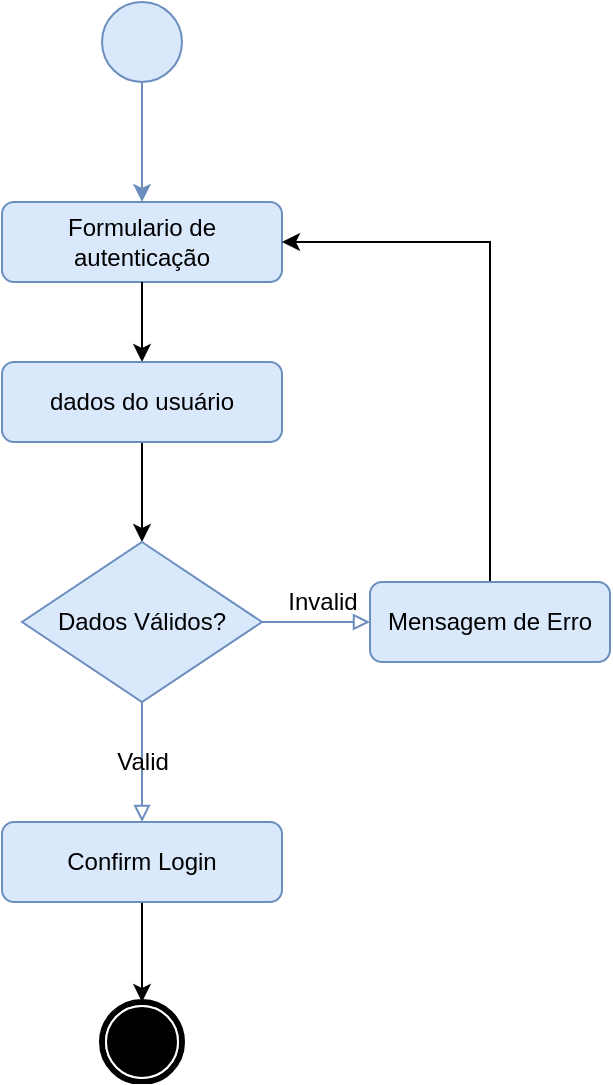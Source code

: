 <mxfile version="27.0.9" pages="5">
  <diagram id="C5RBs43oDa-KdzZeNtuy" name="atv-auth">
    <mxGraphModel dx="1426" dy="704" grid="1" gridSize="10" guides="1" tooltips="1" connect="1" arrows="1" fold="1" page="1" pageScale="1" pageWidth="827" pageHeight="1169" background="#ffffff" math="0" shadow="0">
      <root>
        <mxCell id="WIyWlLk6GJQsqaUBKTNV-0" />
        <mxCell id="WIyWlLk6GJQsqaUBKTNV-1" parent="WIyWlLk6GJQsqaUBKTNV-0" />
        <mxCell id="bSAjfXa_9U6UZA8T72D7-0" value="" style="edgeStyle=orthogonalEdgeStyle;rounded=0;orthogonalLoop=1;jettySize=auto;html=1;" edge="1" parent="WIyWlLk6GJQsqaUBKTNV-1" source="bSAjfXa_9U6UZA8T72D7-2" target="bSAjfXa_9U6UZA8T72D7-3">
          <mxGeometry relative="1" as="geometry" />
        </mxCell>
        <mxCell id="bSAjfXa_9U6UZA8T72D7-1" value="Formulario de autenticação" style="rounded=1;whiteSpace=wrap;html=1;fontSize=12;strokeWidth=1;shadow=0;labelBackgroundColor=none;fillColor=#dae8fc;strokeColor=#6c8ebf;" vertex="1" parent="WIyWlLk6GJQsqaUBKTNV-1">
          <mxGeometry x="310" y="170" width="140" height="40" as="geometry" />
        </mxCell>
        <mxCell id="bSAjfXa_9U6UZA8T72D7-3" value="Dados Válidos?" style="rhombus;whiteSpace=wrap;html=1;shadow=0;fontSize=12;align=center;strokeWidth=1;labelBackgroundColor=none;fillColor=#dae8fc;strokeColor=#6c8ebf;" vertex="1" parent="WIyWlLk6GJQsqaUBKTNV-1">
          <mxGeometry x="320" y="340" width="120" height="80" as="geometry" />
        </mxCell>
        <mxCell id="bSAjfXa_9U6UZA8T72D7-5" style="rounded=0;orthogonalLoop=1;jettySize=auto;html=1;edgeStyle=orthogonalEdgeStyle;" edge="1" parent="WIyWlLk6GJQsqaUBKTNV-1" source="bSAjfXa_9U6UZA8T72D7-6" target="bSAjfXa_9U6UZA8T72D7-14">
          <mxGeometry relative="1" as="geometry" />
        </mxCell>
        <mxCell id="bSAjfXa_9U6UZA8T72D7-6" value="Confirm Login" style="rounded=1;whiteSpace=wrap;html=1;fontSize=12;strokeWidth=1;shadow=0;labelBackgroundColor=none;fillColor=#dae8fc;strokeColor=#6c8ebf;" vertex="1" parent="WIyWlLk6GJQsqaUBKTNV-1">
          <mxGeometry x="310" y="480" width="140" height="40" as="geometry" />
        </mxCell>
        <mxCell id="bSAjfXa_9U6UZA8T72D7-7" style="edgeStyle=elbowEdgeStyle;rounded=0;orthogonalLoop=1;jettySize=auto;html=1;entryX=1;entryY=0.5;entryDx=0;entryDy=0;exitX=0.5;exitY=0;exitDx=0;exitDy=0;" edge="1" parent="WIyWlLk6GJQsqaUBKTNV-1" source="bSAjfXa_9U6UZA8T72D7-8" target="bSAjfXa_9U6UZA8T72D7-1">
          <mxGeometry relative="1" as="geometry">
            <Array as="points">
              <mxPoint x="554" y="260" />
            </Array>
          </mxGeometry>
        </mxCell>
        <mxCell id="bSAjfXa_9U6UZA8T72D7-8" value="Mensagem de Erro" style="rounded=1;whiteSpace=wrap;html=1;fontSize=12;strokeWidth=1;shadow=0;labelBackgroundColor=none;fillColor=#dae8fc;strokeColor=#6c8ebf;" vertex="1" parent="WIyWlLk6GJQsqaUBKTNV-1">
          <mxGeometry x="494" y="360" width="120" height="40" as="geometry" />
        </mxCell>
        <mxCell id="bSAjfXa_9U6UZA8T72D7-10" value="Valid" style="edgeStyle=orthogonalEdgeStyle;rounded=0;html=1;endArrow=block;endFill=0;fontSize=12;labelBackgroundColor=none;fontColor=default;fillColor=#dae8fc;strokeColor=#6c8ebf;entryX=0.5;entryY=0;entryDx=0;entryDy=0;" edge="1" parent="WIyWlLk6GJQsqaUBKTNV-1" source="bSAjfXa_9U6UZA8T72D7-3" target="bSAjfXa_9U6UZA8T72D7-6">
          <mxGeometry relative="1" as="geometry">
            <mxPoint x="380" y="480" as="targetPoint" />
          </mxGeometry>
        </mxCell>
        <mxCell id="bSAjfXa_9U6UZA8T72D7-11" value="Invalid" style="edgeStyle=orthogonalEdgeStyle;rounded=0;html=1;endArrow=block;endFill=0;fontSize=12;labelBackgroundColor=none;fontColor=default;fillColor=#dae8fc;strokeColor=#6c8ebf;" edge="1" parent="WIyWlLk6GJQsqaUBKTNV-1" source="bSAjfXa_9U6UZA8T72D7-3" target="bSAjfXa_9U6UZA8T72D7-8">
          <mxGeometry x="0.091" y="10" relative="1" as="geometry">
            <mxPoint x="440" y="370" as="targetPoint" />
            <mxPoint as="offset" />
          </mxGeometry>
        </mxCell>
        <mxCell id="bSAjfXa_9U6UZA8T72D7-13" style="edgeStyle=orthogonalEdgeStyle;rounded=0;orthogonalLoop=1;jettySize=auto;html=1;entryX=0.5;entryY=0;entryDx=0;entryDy=0;fontColor=default;labelBackgroundColor=none;fillColor=#dae8fc;strokeColor=#6c8ebf;" edge="1" parent="WIyWlLk6GJQsqaUBKTNV-1" target="bSAjfXa_9U6UZA8T72D7-1" source="IKPxsDCKYolab9JdzTfo-0">
          <mxGeometry relative="1" as="geometry">
            <mxPoint x="380" y="130" as="sourcePoint" />
          </mxGeometry>
        </mxCell>
        <mxCell id="bSAjfXa_9U6UZA8T72D7-14" value="" style="shape=mxgraph.bpmn.shape;html=1;verticalLabelPosition=bottom;labelBackgroundColor=#ffffff;verticalAlign=top;perimeter=ellipsePerimeter;outline=end;symbol=terminate;rounded=1;shadow=0;comic=0;strokeWidth=1;fontFamily=Verdana;fontSize=12;align=center;" vertex="1" parent="WIyWlLk6GJQsqaUBKTNV-1">
          <mxGeometry x="360" y="570" width="40" height="40" as="geometry" />
        </mxCell>
        <mxCell id="IKPxsDCKYolab9JdzTfo-0" value="" style="ellipse;whiteSpace=wrap;html=1;rounded=1;shadow=0;comic=0;labelBackgroundColor=none;strokeWidth=1;fontFamily=Verdana;fontSize=12;align=center;fillColor=#dae8fc;strokeColor=#6c8ebf;" vertex="1" parent="WIyWlLk6GJQsqaUBKTNV-1">
          <mxGeometry x="360" y="70" width="40" height="40" as="geometry" />
        </mxCell>
        <mxCell id="IKPxsDCKYolab9JdzTfo-2" value="" style="edgeStyle=orthogonalEdgeStyle;rounded=0;orthogonalLoop=1;jettySize=auto;html=1;" edge="1" parent="WIyWlLk6GJQsqaUBKTNV-1" source="bSAjfXa_9U6UZA8T72D7-1" target="bSAjfXa_9U6UZA8T72D7-2">
          <mxGeometry relative="1" as="geometry">
            <mxPoint x="380" y="210" as="sourcePoint" />
            <mxPoint x="380" y="340" as="targetPoint" />
          </mxGeometry>
        </mxCell>
        <mxCell id="bSAjfXa_9U6UZA8T72D7-2" value="dados do usuário" style="rounded=1;whiteSpace=wrap;html=1;fontSize=12;strokeWidth=1;shadow=0;labelBackgroundColor=none;fillColor=#dae8fc;strokeColor=#6c8ebf;" vertex="1" parent="WIyWlLk6GJQsqaUBKTNV-1">
          <mxGeometry x="310" y="250" width="140" height="40" as="geometry" />
        </mxCell>
      </root>
    </mxGraphModel>
  </diagram>
  <diagram name="atv-consultar-propriedade" id="CNWPi1qb63PPgJuq67rM">
    <mxGraphModel dx="930" dy="704" grid="1" gridSize="10" guides="1" tooltips="1" connect="1" arrows="1" fold="1" page="1" pageScale="1" pageWidth="827" pageHeight="1169" background="#ffffff" math="0" shadow="0">
      <root>
        <mxCell id="JKruZCnDplDSOGpnMABG-0" />
        <mxCell id="JKruZCnDplDSOGpnMABG-1" parent="JKruZCnDplDSOGpnMABG-0" />
        <mxCell id="JKruZCnDplDSOGpnMABG-2" value="" style="edgeStyle=orthogonalEdgeStyle;rounded=0;orthogonalLoop=1;jettySize=auto;html=1;" edge="1" parent="JKruZCnDplDSOGpnMABG-1" source="JKruZCnDplDSOGpnMABG-15" target="JKruZCnDplDSOGpnMABG-4">
          <mxGeometry relative="1" as="geometry" />
        </mxCell>
        <mxCell id="JKruZCnDplDSOGpnMABG-3" value="Acesso ao menu de consulta" style="rounded=1;whiteSpace=wrap;html=1;fontSize=12;strokeWidth=1;shadow=0;labelBackgroundColor=none;fillColor=#dae8fc;strokeColor=#6c8ebf;" vertex="1" parent="JKruZCnDplDSOGpnMABG-1">
          <mxGeometry x="290" y="180" width="140" height="40" as="geometry" />
        </mxCell>
        <mxCell id="JKruZCnDplDSOGpnMABG-4" value="Admnistrador?" style="rhombus;whiteSpace=wrap;html=1;shadow=0;fontSize=12;align=center;strokeWidth=1;labelBackgroundColor=none;fillColor=#dae8fc;strokeColor=#6c8ebf;" vertex="1" parent="JKruZCnDplDSOGpnMABG-1">
          <mxGeometry x="300" y="350" width="120" height="80" as="geometry" />
        </mxCell>
        <mxCell id="JKruZCnDplDSOGpnMABG-5" style="rounded=0;orthogonalLoop=1;jettySize=auto;html=1;edgeStyle=orthogonalEdgeStyle;" edge="1" parent="JKruZCnDplDSOGpnMABG-1" source="JKruZCnDplDSOGpnMABG-6" target="JKruZCnDplDSOGpnMABG-12">
          <mxGeometry relative="1" as="geometry" />
        </mxCell>
        <mxCell id="JKruZCnDplDSOGpnMABG-6" value="Lista seus terrenos, e terrenos sem públicos" style="rounded=1;whiteSpace=wrap;html=1;fontSize=12;strokeWidth=1;shadow=0;labelBackgroundColor=none;fillColor=#dae8fc;strokeColor=#6c8ebf;" vertex="1" parent="JKruZCnDplDSOGpnMABG-1">
          <mxGeometry x="290" y="490" width="140" height="40" as="geometry" />
        </mxCell>
        <mxCell id="0SbTSvHmZcZdXfF2XbTk-1" style="edgeStyle=orthogonalEdgeStyle;rounded=0;orthogonalLoop=1;jettySize=auto;html=1;entryX=1;entryY=0.5;entryDx=0;entryDy=0;" edge="1" parent="JKruZCnDplDSOGpnMABG-1" source="JKruZCnDplDSOGpnMABG-8" target="JKruZCnDplDSOGpnMABG-12">
          <mxGeometry relative="1" as="geometry">
            <Array as="points">
              <mxPoint x="520" y="600" />
            </Array>
          </mxGeometry>
        </mxCell>
        <mxCell id="JKruZCnDplDSOGpnMABG-8" value="Lista todas propriedades" style="rounded=1;whiteSpace=wrap;html=1;fontSize=12;strokeWidth=1;shadow=0;labelBackgroundColor=none;fillColor=#dae8fc;strokeColor=#6c8ebf;" vertex="1" parent="JKruZCnDplDSOGpnMABG-1">
          <mxGeometry x="474" y="370" width="120" height="40" as="geometry" />
        </mxCell>
        <mxCell id="JKruZCnDplDSOGpnMABG-9" value="Não" style="edgeStyle=orthogonalEdgeStyle;rounded=0;html=1;endArrow=block;endFill=0;fontSize=12;labelBackgroundColor=none;fontColor=default;fillColor=#dae8fc;strokeColor=#6c8ebf;entryX=0.5;entryY=0;entryDx=0;entryDy=0;" edge="1" parent="JKruZCnDplDSOGpnMABG-1" source="JKruZCnDplDSOGpnMABG-4" target="JKruZCnDplDSOGpnMABG-6">
          <mxGeometry relative="1" as="geometry">
            <mxPoint x="360" y="490" as="targetPoint" />
          </mxGeometry>
        </mxCell>
        <mxCell id="JKruZCnDplDSOGpnMABG-10" value="Sim" style="edgeStyle=orthogonalEdgeStyle;rounded=0;html=1;endArrow=block;endFill=0;fontSize=12;labelBackgroundColor=none;fontColor=default;fillColor=#dae8fc;strokeColor=#6c8ebf;" edge="1" parent="JKruZCnDplDSOGpnMABG-1" source="JKruZCnDplDSOGpnMABG-4" target="JKruZCnDplDSOGpnMABG-8">
          <mxGeometry x="0.111" y="10" relative="1" as="geometry">
            <mxPoint x="420" y="380" as="targetPoint" />
            <mxPoint as="offset" />
          </mxGeometry>
        </mxCell>
        <mxCell id="JKruZCnDplDSOGpnMABG-11" style="edgeStyle=orthogonalEdgeStyle;rounded=0;orthogonalLoop=1;jettySize=auto;html=1;entryX=0.5;entryY=0;entryDx=0;entryDy=0;fontColor=default;labelBackgroundColor=none;fillColor=#dae8fc;strokeColor=#6c8ebf;" edge="1" parent="JKruZCnDplDSOGpnMABG-1" source="JKruZCnDplDSOGpnMABG-13" target="JKruZCnDplDSOGpnMABG-3">
          <mxGeometry relative="1" as="geometry">
            <mxPoint x="360" y="140" as="sourcePoint" />
          </mxGeometry>
        </mxCell>
        <mxCell id="JKruZCnDplDSOGpnMABG-12" value="" style="shape=mxgraph.bpmn.shape;html=1;verticalLabelPosition=bottom;labelBackgroundColor=#ffffff;verticalAlign=top;perimeter=ellipsePerimeter;outline=end;symbol=terminate;rounded=1;shadow=0;comic=0;strokeWidth=1;fontFamily=Verdana;fontSize=12;align=center;" vertex="1" parent="JKruZCnDplDSOGpnMABG-1">
          <mxGeometry x="340" y="580" width="40" height="40" as="geometry" />
        </mxCell>
        <mxCell id="JKruZCnDplDSOGpnMABG-13" value="" style="ellipse;whiteSpace=wrap;html=1;rounded=1;shadow=0;comic=0;labelBackgroundColor=none;strokeWidth=1;fontFamily=Verdana;fontSize=12;align=center;fillColor=#dae8fc;strokeColor=#6c8ebf;" vertex="1" parent="JKruZCnDplDSOGpnMABG-1">
          <mxGeometry x="340" y="80" width="40" height="40" as="geometry" />
        </mxCell>
        <mxCell id="JKruZCnDplDSOGpnMABG-14" value="" style="edgeStyle=orthogonalEdgeStyle;rounded=0;orthogonalLoop=1;jettySize=auto;html=1;" edge="1" parent="JKruZCnDplDSOGpnMABG-1" source="JKruZCnDplDSOGpnMABG-3" target="JKruZCnDplDSOGpnMABG-15">
          <mxGeometry relative="1" as="geometry">
            <mxPoint x="360" y="220" as="sourcePoint" />
            <mxPoint x="360" y="350" as="targetPoint" />
          </mxGeometry>
        </mxCell>
        <mxCell id="JKruZCnDplDSOGpnMABG-15" value="Entrada dos dados de consulta" style="rounded=1;whiteSpace=wrap;html=1;fontSize=12;strokeWidth=1;shadow=0;labelBackgroundColor=none;fillColor=#dae8fc;strokeColor=#6c8ebf;" vertex="1" parent="JKruZCnDplDSOGpnMABG-1">
          <mxGeometry x="290" y="260" width="140" height="40" as="geometry" />
        </mxCell>
        <mxCell id="0SbTSvHmZcZdXfF2XbTk-5" style="rounded=0;orthogonalLoop=1;jettySize=auto;html=1;entryX=0;entryY=0.75;entryDx=0;entryDy=0;dashed=1;endArrow=none;startFill=0;" edge="1" parent="JKruZCnDplDSOGpnMABG-1" source="0SbTSvHmZcZdXfF2XbTk-4" target="JKruZCnDplDSOGpnMABG-6">
          <mxGeometry relative="1" as="geometry" />
        </mxCell>
        <mxCell id="0SbTSvHmZcZdXfF2XbTk-4" value="&lt;span style=&quot;font-size: 12px;&quot;&gt;Pode haver restrições de terrenos, que não podem ser listados (confidenciais, estatais)&lt;/span&gt;" style="shape=note;strokeWidth=2;fontSize=14;size=20;whiteSpace=wrap;html=1;fillColor=#dae8fc;strokeColor=#6c8ebf;" vertex="1" parent="JKruZCnDplDSOGpnMABG-1">
          <mxGeometry x="110" y="480" width="130" height="100" as="geometry" />
        </mxCell>
      </root>
    </mxGraphModel>
  </diagram>
  <diagram name="atv-consultar-historico-propriedade" id="vxHzpG5GdO1ZdsCWyWxa">
    <mxGraphModel dx="930" dy="704" grid="1" gridSize="10" guides="1" tooltips="1" connect="1" arrows="1" fold="1" page="1" pageScale="1" pageWidth="827" pageHeight="1169" background="#ffffff" math="0" shadow="0">
      <root>
        <mxCell id="7ko_uH0BUq9JTcSqobsW-0" />
        <mxCell id="7ko_uH0BUq9JTcSqobsW-1" parent="7ko_uH0BUq9JTcSqobsW-0" />
        <mxCell id="7ko_uH0BUq9JTcSqobsW-2" value="" style="edgeStyle=orthogonalEdgeStyle;rounded=0;orthogonalLoop=1;jettySize=auto;html=1;" edge="1" parent="7ko_uH0BUq9JTcSqobsW-1" source="7ko_uH0BUq9JTcSqobsW-15" target="7ko_uH0BUq9JTcSqobsW-4">
          <mxGeometry relative="1" as="geometry" />
        </mxCell>
        <mxCell id="7ko_uH0BUq9JTcSqobsW-3" value="Acesso ao menu de consulta" style="rounded=1;whiteSpace=wrap;html=1;fontSize=12;strokeWidth=1;shadow=0;labelBackgroundColor=none;fillColor=#dae8fc;strokeColor=#6c8ebf;" vertex="1" parent="7ko_uH0BUq9JTcSqobsW-1">
          <mxGeometry x="290" y="180" width="140" height="40" as="geometry" />
        </mxCell>
        <mxCell id="7ko_uH0BUq9JTcSqobsW-4" value="Tem restrições?" style="rhombus;whiteSpace=wrap;html=1;shadow=0;fontSize=12;align=center;strokeWidth=1;labelBackgroundColor=none;fillColor=#dae8fc;strokeColor=#6c8ebf;" vertex="1" parent="7ko_uH0BUq9JTcSqobsW-1">
          <mxGeometry x="300" y="380" width="120" height="80" as="geometry" />
        </mxCell>
        <mxCell id="7ko_uH0BUq9JTcSqobsW-5" style="rounded=0;orthogonalLoop=1;jettySize=auto;html=1;edgeStyle=orthogonalEdgeStyle;" edge="1" parent="7ko_uH0BUq9JTcSqobsW-1" source="7ko_uH0BUq9JTcSqobsW-6" target="7ko_uH0BUq9JTcSqobsW-12">
          <mxGeometry relative="1" as="geometry" />
        </mxCell>
        <mxCell id="7ko_uH0BUq9JTcSqobsW-6" value="Lista de historico de eventos no terreno" style="rounded=1;whiteSpace=wrap;html=1;fontSize=12;strokeWidth=1;shadow=0;labelBackgroundColor=none;fillColor=#dae8fc;strokeColor=#6c8ebf;" vertex="1" parent="7ko_uH0BUq9JTcSqobsW-1">
          <mxGeometry x="290" y="510" width="140" height="40" as="geometry" />
        </mxCell>
        <mxCell id="7ko_uH0BUq9JTcSqobsW-7" style="edgeStyle=orthogonalEdgeStyle;rounded=0;orthogonalLoop=1;jettySize=auto;html=1;entryX=1;entryY=0.25;entryDx=0;entryDy=0;exitX=0.45;exitY=0.05;exitDx=0;exitDy=0;exitPerimeter=0;" edge="1" parent="7ko_uH0BUq9JTcSqobsW-1" source="7ko_uH0BUq9JTcSqobsW-8" target="7ko_uH0BUq9JTcSqobsW-15">
          <mxGeometry relative="1" as="geometry">
            <Array as="points">
              <mxPoint x="544" y="275" />
            </Array>
          </mxGeometry>
        </mxCell>
        <mxCell id="7ko_uH0BUq9JTcSqobsW-8" value="Mensagem informativa" style="rounded=1;whiteSpace=wrap;html=1;fontSize=12;strokeWidth=1;shadow=0;labelBackgroundColor=none;fillColor=#dae8fc;strokeColor=#6c8ebf;" vertex="1" parent="7ko_uH0BUq9JTcSqobsW-1">
          <mxGeometry x="490" y="400" width="120" height="40" as="geometry" />
        </mxCell>
        <mxCell id="7ko_uH0BUq9JTcSqobsW-9" value="Não" style="edgeStyle=orthogonalEdgeStyle;rounded=0;html=1;endArrow=block;endFill=0;fontSize=12;labelBackgroundColor=none;fontColor=default;fillColor=#dae8fc;strokeColor=#6c8ebf;entryX=0.5;entryY=0;entryDx=0;entryDy=0;" edge="1" parent="7ko_uH0BUq9JTcSqobsW-1" source="7ko_uH0BUq9JTcSqobsW-4" target="7ko_uH0BUq9JTcSqobsW-6">
          <mxGeometry relative="1" as="geometry">
            <mxPoint x="360" y="490" as="targetPoint" />
          </mxGeometry>
        </mxCell>
        <mxCell id="7ko_uH0BUq9JTcSqobsW-10" value="Sim" style="edgeStyle=orthogonalEdgeStyle;rounded=0;html=1;endArrow=block;endFill=0;fontSize=12;labelBackgroundColor=none;fontColor=default;fillColor=#dae8fc;strokeColor=#6c8ebf;" edge="1" parent="7ko_uH0BUq9JTcSqobsW-1" source="7ko_uH0BUq9JTcSqobsW-4" target="7ko_uH0BUq9JTcSqobsW-8">
          <mxGeometry x="0.111" y="10" relative="1" as="geometry">
            <mxPoint x="420" y="380" as="targetPoint" />
            <mxPoint as="offset" />
          </mxGeometry>
        </mxCell>
        <mxCell id="7ko_uH0BUq9JTcSqobsW-11" style="edgeStyle=orthogonalEdgeStyle;rounded=0;orthogonalLoop=1;jettySize=auto;html=1;entryX=0.5;entryY=0;entryDx=0;entryDy=0;fontColor=default;labelBackgroundColor=none;fillColor=#dae8fc;strokeColor=#6c8ebf;" edge="1" parent="7ko_uH0BUq9JTcSqobsW-1" source="7ko_uH0BUq9JTcSqobsW-13" target="7ko_uH0BUq9JTcSqobsW-3">
          <mxGeometry relative="1" as="geometry">
            <mxPoint x="360" y="140" as="sourcePoint" />
          </mxGeometry>
        </mxCell>
        <mxCell id="7ko_uH0BUq9JTcSqobsW-12" value="" style="shape=mxgraph.bpmn.shape;html=1;verticalLabelPosition=bottom;labelBackgroundColor=#ffffff;verticalAlign=top;perimeter=ellipsePerimeter;outline=end;symbol=terminate;rounded=1;shadow=0;comic=0;strokeWidth=1;fontFamily=Verdana;fontSize=12;align=center;" vertex="1" parent="7ko_uH0BUq9JTcSqobsW-1">
          <mxGeometry x="340" y="600" width="40" height="40" as="geometry" />
        </mxCell>
        <mxCell id="7ko_uH0BUq9JTcSqobsW-13" value="" style="ellipse;whiteSpace=wrap;html=1;rounded=1;shadow=0;comic=0;labelBackgroundColor=none;strokeWidth=1;fontFamily=Verdana;fontSize=12;align=center;fillColor=#dae8fc;strokeColor=#6c8ebf;" vertex="1" parent="7ko_uH0BUq9JTcSqobsW-1">
          <mxGeometry x="340" y="80" width="40" height="40" as="geometry" />
        </mxCell>
        <mxCell id="7ko_uH0BUq9JTcSqobsW-14" value="" style="edgeStyle=orthogonalEdgeStyle;rounded=0;orthogonalLoop=1;jettySize=auto;html=1;" edge="1" parent="7ko_uH0BUq9JTcSqobsW-1" source="7ko_uH0BUq9JTcSqobsW-3" target="7ko_uH0BUq9JTcSqobsW-15">
          <mxGeometry relative="1" as="geometry">
            <mxPoint x="360" y="220" as="sourcePoint" />
            <mxPoint x="360" y="350" as="targetPoint" />
          </mxGeometry>
        </mxCell>
        <mxCell id="7ko_uH0BUq9JTcSqobsW-15" value="Entrada dos dados de consulta (obrigatório informar o terreno [id/nome..])" style="rounded=1;whiteSpace=wrap;html=1;fontSize=12;strokeWidth=1;shadow=0;labelBackgroundColor=none;fillColor=#dae8fc;strokeColor=#6c8ebf;" vertex="1" parent="7ko_uH0BUq9JTcSqobsW-1">
          <mxGeometry x="280" y="260" width="160" height="60" as="geometry" />
        </mxCell>
        <mxCell id="7ko_uH0BUq9JTcSqobsW-16" style="rounded=0;orthogonalLoop=1;jettySize=auto;html=1;entryX=0;entryY=0.75;entryDx=0;entryDy=0;dashed=1;endArrow=none;startFill=0;" edge="1" parent="7ko_uH0BUq9JTcSqobsW-1" source="7ko_uH0BUq9JTcSqobsW-17" target="7ko_uH0BUq9JTcSqobsW-6">
          <mxGeometry relative="1" as="geometry" />
        </mxCell>
        <mxCell id="7ko_uH0BUq9JTcSqobsW-17" value="&lt;span style=&quot;font-size: 12px;&quot;&gt;Inclui litigios, vemdas, cadea de proprietários e etc...&lt;/span&gt;" style="shape=note;strokeWidth=2;fontSize=14;size=20;whiteSpace=wrap;html=1;fillColor=#dae8fc;strokeColor=#6c8ebf;" vertex="1" parent="7ko_uH0BUq9JTcSqobsW-1">
          <mxGeometry x="110" y="480" width="130" height="100" as="geometry" />
        </mxCell>
      </root>
    </mxGraphModel>
  </diagram>
  <diagram id="a-wOA88DsDlwdExytli9" name="atv-cadastro-terreno">
    <mxGraphModel dx="1426" dy="2904" grid="1" gridSize="10" guides="1" tooltips="1" connect="1" arrows="1" fold="1" page="1" pageScale="1" pageWidth="850" pageHeight="1100" background="#ffffff" math="0" shadow="0">
      <root>
        <mxCell id="0" />
        <mxCell id="1" parent="0" />
        <mxCell id="WY_MqpHQU6g3QVHe2L1h-2" value="" style="edgeStyle=orthogonalEdgeStyle;rounded=0;orthogonalLoop=1;jettySize=auto;html=1;" edge="1" parent="1" source="QQXFX1hmV03-Kr2jr-Yk-2" target="QQXFX1hmV03-Kr2jr-Yk-4">
          <mxGeometry relative="1" as="geometry" />
        </mxCell>
        <mxCell id="QQXFX1hmV03-Kr2jr-Yk-2" value="Accesso ao formulário de registro" style="rounded=1;whiteSpace=wrap;html=1;fontSize=12;strokeWidth=1;shadow=0;labelBackgroundColor=none;fillColor=#dae8fc;strokeColor=#6c8ebf;" vertex="1" parent="1">
          <mxGeometry x="190" y="-2100" width="140" height="40" as="geometry" />
        </mxCell>
        <mxCell id="QQXFX1hmV03-Kr2jr-Yk-3" value="Enter land details" style="rounded=1;whiteSpace=wrap;html=1;fontSize=12;strokeWidth=1;shadow=0;labelBackgroundColor=none;fillColor=#dae8fc;strokeColor=#6c8ebf;" vertex="1" parent="1">
          <mxGeometry x="190" y="-2010" width="140" height="40" as="geometry" />
        </mxCell>
        <mxCell id="QQXFX1hmV03-Kr2jr-Yk-4" value="Dados Válidos?" style="rhombus;whiteSpace=wrap;html=1;shadow=0;fontSize=12;align=center;strokeWidth=1;labelBackgroundColor=none;fillColor=#dae8fc;strokeColor=#6c8ebf;" vertex="1" parent="1">
          <mxGeometry x="200" y="-1930" width="120" height="80" as="geometry" />
        </mxCell>
        <mxCell id="QQXFX1hmV03-Kr2jr-Yk-5" value="Chama UC-002 (Blockchain)" style="rounded=1;whiteSpace=wrap;html=1;fontSize=12;strokeWidth=1;shadow=0;labelBackgroundColor=none;fillColor=#dae8fc;strokeColor=#6c8ebf;" vertex="1" parent="1">
          <mxGeometry x="190" y="-1790" width="140" height="50" as="geometry" />
        </mxCell>
        <mxCell id="MNggOA0XAmsHpksZ8711-2" style="rounded=0;orthogonalLoop=1;jettySize=auto;html=1;" edge="1" parent="1" source="QQXFX1hmV03-Kr2jr-Yk-6" target="MNggOA0XAmsHpksZ8711-1">
          <mxGeometry relative="1" as="geometry" />
        </mxCell>
        <mxCell id="QQXFX1hmV03-Kr2jr-Yk-6" value="Confirm registration" style="rounded=1;whiteSpace=wrap;html=1;fontSize=12;strokeWidth=1;shadow=0;labelBackgroundColor=none;fillColor=#dae8fc;strokeColor=#6c8ebf;" vertex="1" parent="1">
          <mxGeometry x="190" y="-1670" width="140" height="40" as="geometry" />
        </mxCell>
        <mxCell id="azgxelD6avfRwHdsNo80-1" style="edgeStyle=elbowEdgeStyle;rounded=0;orthogonalLoop=1;jettySize=auto;html=1;entryX=1;entryY=0.5;entryDx=0;entryDy=0;" edge="1" parent="1" source="QQXFX1hmV03-Kr2jr-Yk-8" target="QQXFX1hmV03-Kr2jr-Yk-2">
          <mxGeometry relative="1" as="geometry">
            <Array as="points">
              <mxPoint x="560" y="-1990" />
            </Array>
          </mxGeometry>
        </mxCell>
        <mxCell id="QQXFX1hmV03-Kr2jr-Yk-8" value="Mensagem de Erro" style="rounded=1;whiteSpace=wrap;html=1;fontSize=12;strokeWidth=1;shadow=0;labelBackgroundColor=none;fillColor=#dae8fc;strokeColor=#6c8ebf;" vertex="1" parent="1">
          <mxGeometry x="400" y="-1910" width="120" height="40" as="geometry" />
        </mxCell>
        <mxCell id="QQXFX1hmV03-Kr2jr-Yk-9" value="Log blockchain error" style="rounded=1;whiteSpace=wrap;html=1;fontSize=12;strokeWidth=1;shadow=0;labelBackgroundColor=none;fillColor=#dae8fc;strokeColor=#6c8ebf;" vertex="1" parent="1">
          <mxGeometry x="450" y="-1785" width="120" height="40" as="geometry" />
        </mxCell>
        <mxCell id="QQXFX1hmV03-Kr2jr-Yk-10" value="Valid" style="edgeStyle=orthogonalEdgeStyle;rounded=0;html=1;endArrow=block;endFill=0;fontSize=12;labelBackgroundColor=none;fontColor=default;fillColor=#dae8fc;strokeColor=#6c8ebf;" edge="1" parent="1" source="QQXFX1hmV03-Kr2jr-Yk-4" target="QQXFX1hmV03-Kr2jr-Yk-5">
          <mxGeometry relative="1" as="geometry">
            <mxPoint x="260" y="-1860" as="targetPoint" />
          </mxGeometry>
        </mxCell>
        <mxCell id="QQXFX1hmV03-Kr2jr-Yk-11" value="Invalid" style="edgeStyle=orthogonalEdgeStyle;rounded=0;html=1;endArrow=block;endFill=0;fontSize=12;labelBackgroundColor=none;fontColor=default;fillColor=#dae8fc;strokeColor=#6c8ebf;" edge="1" parent="1" source="QQXFX1hmV03-Kr2jr-Yk-4" target="QQXFX1hmV03-Kr2jr-Yk-8">
          <mxGeometry x="0.091" y="10" relative="1" as="geometry">
            <mxPoint x="320" y="-1900" as="targetPoint" />
            <mxPoint as="offset" />
          </mxGeometry>
        </mxCell>
        <mxCell id="QQXFX1hmV03-Kr2jr-Yk-12" value="Failed" style="rounded=0;html=1;endArrow=block;endFill=0;fontSize=12;labelBackgroundColor=none;fontColor=default;fillColor=#dae8fc;strokeColor=#6c8ebf;" edge="1" parent="1" source="QQXFX1hmV03-Kr2jr-Yk-5" target="QQXFX1hmV03-Kr2jr-Yk-9">
          <mxGeometry relative="1" as="geometry">
            <mxPoint x="320" y="-1810" as="targetPoint" />
          </mxGeometry>
        </mxCell>
        <mxCell id="WY_MqpHQU6g3QVHe2L1h-1" style="edgeStyle=orthogonalEdgeStyle;rounded=0;orthogonalLoop=1;jettySize=auto;html=1;entryX=0.5;entryY=0;entryDx=0;entryDy=0;fontColor=default;labelBackgroundColor=none;fillColor=#dae8fc;strokeColor=#6c8ebf;" edge="1" parent="1" source="nQ_ZGpoIShEJL0P4tTU--1" target="QQXFX1hmV03-Kr2jr-Yk-2">
          <mxGeometry relative="1" as="geometry" />
        </mxCell>
        <mxCell id="nQ_ZGpoIShEJL0P4tTU--1" value="" style="ellipse;whiteSpace=wrap;html=1;rounded=1;shadow=0;comic=0;labelBackgroundColor=none;strokeWidth=1;fontFamily=Verdana;fontSize=12;align=center;fillColor=#dae8fc;strokeColor=#6c8ebf;" vertex="1" parent="1">
          <mxGeometry x="240" y="-2180" width="40" height="40" as="geometry" />
        </mxCell>
        <mxCell id="MNggOA0XAmsHpksZ8711-1" value="" style="shape=mxgraph.bpmn.shape;html=1;verticalLabelPosition=bottom;labelBackgroundColor=#ffffff;verticalAlign=top;perimeter=ellipsePerimeter;outline=end;symbol=terminate;rounded=1;shadow=0;comic=0;strokeWidth=1;fontFamily=Verdana;fontSize=12;align=center;" vertex="1" parent="1">
          <mxGeometry x="240" y="-1570" width="40" height="40" as="geometry" />
        </mxCell>
        <mxCell id="azgxelD6avfRwHdsNo80-8" value="success" style="rounded=0;html=1;endArrow=block;endFill=0;fontSize=12;labelBackgroundColor=none;fontColor=default;fillColor=#dae8fc;strokeColor=#6c8ebf;entryX=0.5;entryY=0;entryDx=0;entryDy=0;exitX=0.5;exitY=1;exitDx=0;exitDy=0;" edge="1" parent="1" source="QQXFX1hmV03-Kr2jr-Yk-5" target="QQXFX1hmV03-Kr2jr-Yk-6">
          <mxGeometry relative="1" as="geometry">
            <mxPoint x="360" y="-1690" as="targetPoint" />
            <mxPoint x="240" y="-1690" as="sourcePoint" />
          </mxGeometry>
        </mxCell>
      </root>
    </mxGraphModel>
  </diagram>
  <diagram id="bd-d4WsPJTqH_OSBafRJ" name="activity3">
    <mxGraphModel dx="1426" dy="704" grid="1" gridSize="10" guides="1" tooltips="1" connect="1" arrows="1" fold="1" page="1" pageScale="1" pageWidth="850" pageHeight="1100" background="#ffffff" math="0" shadow="0">
      <root>
        <mxCell id="0" />
        <mxCell id="1" parent="0" />
      </root>
    </mxGraphModel>
  </diagram>
</mxfile>
